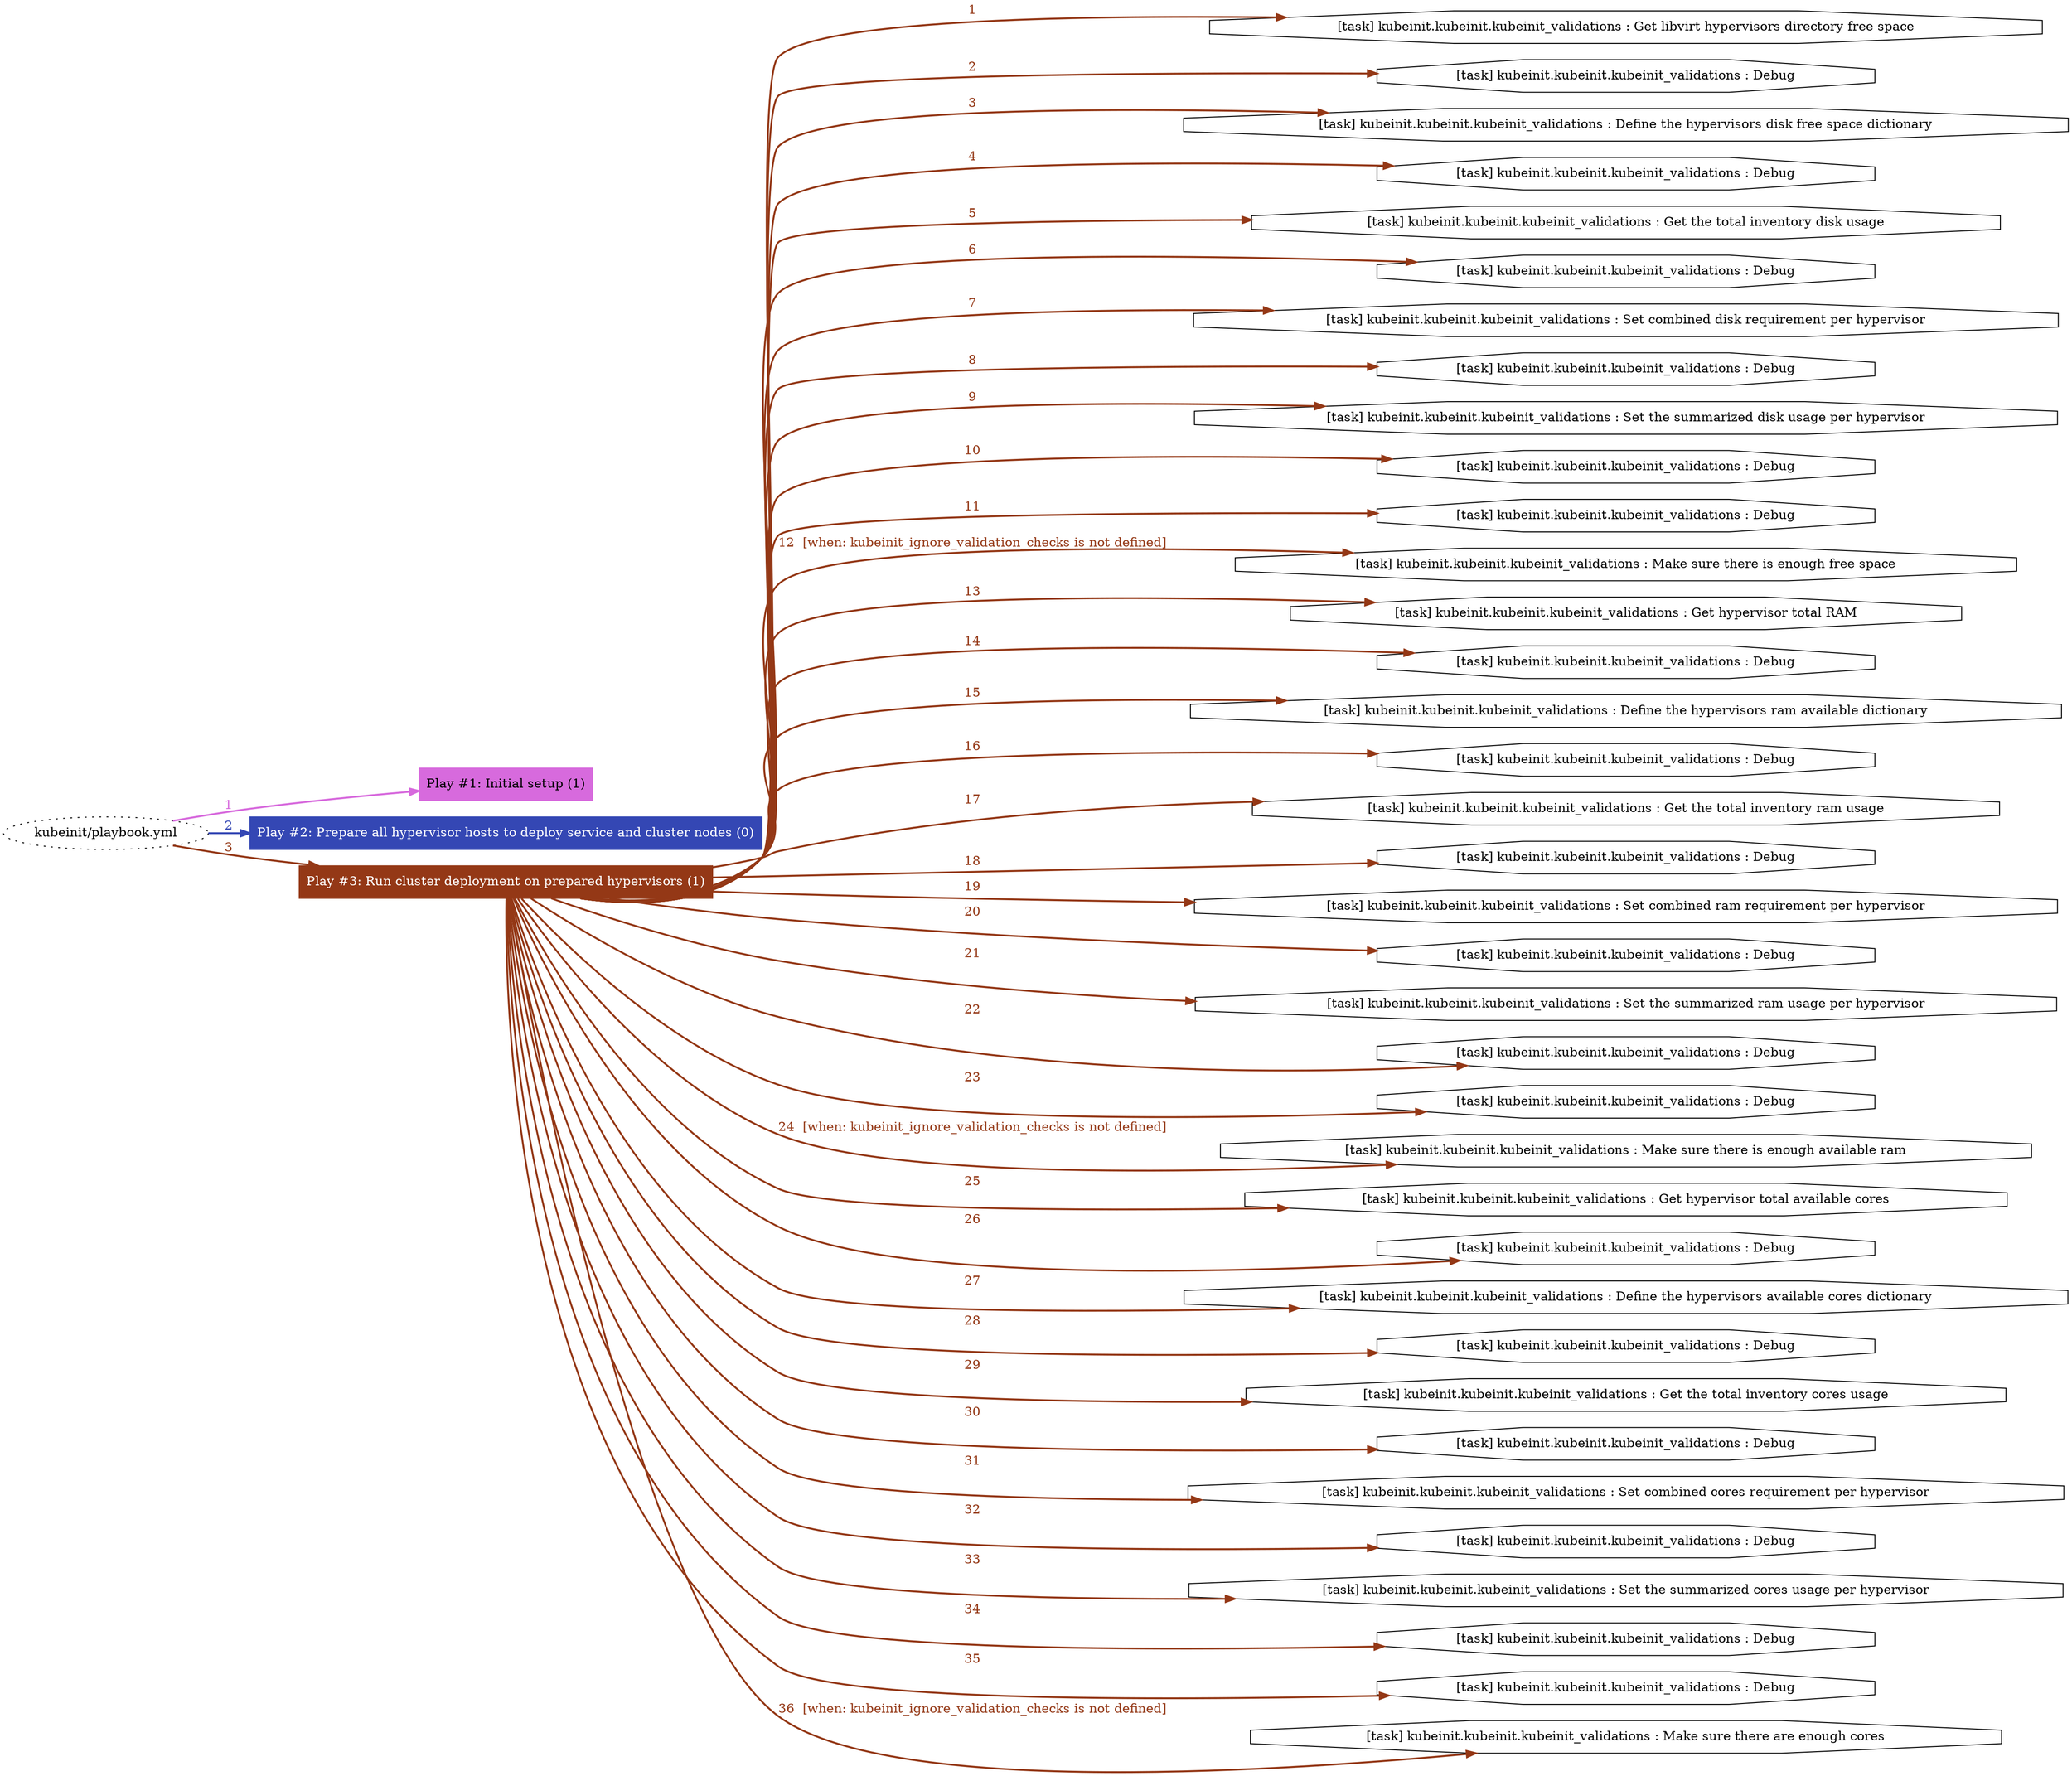 digraph "kubeinit/playbook.yml "{
	graph [concentrate=true ordering=in rankdir=LR ratio=fill]
	edge [esep=5 sep=10]
	"kubeinit/playbook.yml" [id=root_node style=dotted]
	subgraph "Play #1: Initial setup (1) "{
		"Play #1: Initial setup (1)" [color="#d76add" fontcolor="#000000" id="play_7b5ac82f-08ba-44b0-97d5-edac61b4e795" shape=box style=filled tooltip=localhost]
		"kubeinit/playbook.yml" -> "Play #1: Initial setup (1)" [label=1 color="#d76add" fontcolor="#d76add" id="edge_0a553367-8ad8-4dcd-8440-10de469f28b7" style=bold]
	}
	subgraph "Play #2: Prepare all hypervisor hosts to deploy service and cluster nodes (0) "{
		"Play #2: Prepare all hypervisor hosts to deploy service and cluster nodes (0)" [color="#3447b4" fontcolor="#ffffff" id="play_2a18c2a9-4d50-4fa5-85dc-ec9e399edc61" shape=box style=filled tooltip=""]
		"kubeinit/playbook.yml" -> "Play #2: Prepare all hypervisor hosts to deploy service and cluster nodes (0)" [label=2 color="#3447b4" fontcolor="#3447b4" id="edge_ac280cd5-5666-4aab-b6a2-edfaf43d6382" style=bold]
	}
	subgraph "Play #3: Run cluster deployment on prepared hypervisors (1) "{
		"Play #3: Run cluster deployment on prepared hypervisors (1)" [color="#943816" fontcolor="#ffffff" id="play_96db0574-81d0-4570-815f-02400b83f87d" shape=box style=filled tooltip=localhost]
		"kubeinit/playbook.yml" -> "Play #3: Run cluster deployment on prepared hypervisors (1)" [label=3 color="#943816" fontcolor="#943816" id="edge_256357cc-0b75-4f76-ac57-a126da3c96bc" style=bold]
		"task_f3b1af2c-e71d-4f74-a05f-14e8290e6075" [label="[task] kubeinit.kubeinit.kubeinit_validations : Get libvirt hypervisors directory free space" id="task_f3b1af2c-e71d-4f74-a05f-14e8290e6075" shape=octagon tooltip="[task] kubeinit.kubeinit.kubeinit_validations : Get libvirt hypervisors directory free space"]
		"Play #3: Run cluster deployment on prepared hypervisors (1)" -> "task_f3b1af2c-e71d-4f74-a05f-14e8290e6075" [label=1 color="#943816" fontcolor="#943816" id="edge_23de041b-f66e-45a3-8f11-a5945c3b87e3" style=bold]
		"task_9af65770-b5f5-4116-9266-e0eb52109ad5" [label="[task] kubeinit.kubeinit.kubeinit_validations : Debug" id="task_9af65770-b5f5-4116-9266-e0eb52109ad5" shape=octagon tooltip="[task] kubeinit.kubeinit.kubeinit_validations : Debug"]
		"Play #3: Run cluster deployment on prepared hypervisors (1)" -> "task_9af65770-b5f5-4116-9266-e0eb52109ad5" [label=2 color="#943816" fontcolor="#943816" id="edge_599714ab-42a1-4dc8-8ee8-55a596b3491f" style=bold]
		"task_353b13b7-dc9a-4a55-b0df-120374cb282f" [label="[task] kubeinit.kubeinit.kubeinit_validations : Define the hypervisors disk free space dictionary" id="task_353b13b7-dc9a-4a55-b0df-120374cb282f" shape=octagon tooltip="[task] kubeinit.kubeinit.kubeinit_validations : Define the hypervisors disk free space dictionary"]
		"Play #3: Run cluster deployment on prepared hypervisors (1)" -> "task_353b13b7-dc9a-4a55-b0df-120374cb282f" [label=3 color="#943816" fontcolor="#943816" id="edge_ebab8b46-20c9-4d3c-ab26-2045af7c1eb5" style=bold]
		"task_4dee0430-1ae8-4601-b387-338aa10e41d3" [label="[task] kubeinit.kubeinit.kubeinit_validations : Debug" id="task_4dee0430-1ae8-4601-b387-338aa10e41d3" shape=octagon tooltip="[task] kubeinit.kubeinit.kubeinit_validations : Debug"]
		"Play #3: Run cluster deployment on prepared hypervisors (1)" -> "task_4dee0430-1ae8-4601-b387-338aa10e41d3" [label=4 color="#943816" fontcolor="#943816" id="edge_f800cc9b-6aa7-472d-8ee8-51ac59e40fc7" style=bold]
		"task_901fb22d-7a6a-402f-a7ac-7a3445b9fcb3" [label="[task] kubeinit.kubeinit.kubeinit_validations : Get the total inventory disk usage" id="task_901fb22d-7a6a-402f-a7ac-7a3445b9fcb3" shape=octagon tooltip="[task] kubeinit.kubeinit.kubeinit_validations : Get the total inventory disk usage"]
		"Play #3: Run cluster deployment on prepared hypervisors (1)" -> "task_901fb22d-7a6a-402f-a7ac-7a3445b9fcb3" [label=5 color="#943816" fontcolor="#943816" id="edge_bae8f7a9-2705-42c6-9f69-6515343b4903" style=bold]
		"task_416a192e-e275-452c-9338-479b3612e521" [label="[task] kubeinit.kubeinit.kubeinit_validations : Debug" id="task_416a192e-e275-452c-9338-479b3612e521" shape=octagon tooltip="[task] kubeinit.kubeinit.kubeinit_validations : Debug"]
		"Play #3: Run cluster deployment on prepared hypervisors (1)" -> "task_416a192e-e275-452c-9338-479b3612e521" [label=6 color="#943816" fontcolor="#943816" id="edge_40cd316f-cc7a-4a27-971e-126ab6cac615" style=bold]
		"task_55f54f84-c8d8-4472-a725-0a37bfcd2653" [label="[task] kubeinit.kubeinit.kubeinit_validations : Set combined disk requirement per hypervisor" id="task_55f54f84-c8d8-4472-a725-0a37bfcd2653" shape=octagon tooltip="[task] kubeinit.kubeinit.kubeinit_validations : Set combined disk requirement per hypervisor"]
		"Play #3: Run cluster deployment on prepared hypervisors (1)" -> "task_55f54f84-c8d8-4472-a725-0a37bfcd2653" [label=7 color="#943816" fontcolor="#943816" id="edge_74ada144-35a0-4f76-9200-24022b443e33" style=bold]
		"task_f2036601-b434-4a5f-a7b0-79791c7671d7" [label="[task] kubeinit.kubeinit.kubeinit_validations : Debug" id="task_f2036601-b434-4a5f-a7b0-79791c7671d7" shape=octagon tooltip="[task] kubeinit.kubeinit.kubeinit_validations : Debug"]
		"Play #3: Run cluster deployment on prepared hypervisors (1)" -> "task_f2036601-b434-4a5f-a7b0-79791c7671d7" [label=8 color="#943816" fontcolor="#943816" id="edge_fdfd58bb-33c5-471a-80b8-240e79f1f38a" style=bold]
		"task_d7b3edd9-88c6-498c-a03e-606421a37862" [label="[task] kubeinit.kubeinit.kubeinit_validations : Set the summarized disk usage per hypervisor" id="task_d7b3edd9-88c6-498c-a03e-606421a37862" shape=octagon tooltip="[task] kubeinit.kubeinit.kubeinit_validations : Set the summarized disk usage per hypervisor"]
		"Play #3: Run cluster deployment on prepared hypervisors (1)" -> "task_d7b3edd9-88c6-498c-a03e-606421a37862" [label=9 color="#943816" fontcolor="#943816" id="edge_6e5d4110-81f4-4d46-9e28-21605c08e8f8" style=bold]
		"task_c66b6701-aa57-4601-ad47-85983e2b021d" [label="[task] kubeinit.kubeinit.kubeinit_validations : Debug" id="task_c66b6701-aa57-4601-ad47-85983e2b021d" shape=octagon tooltip="[task] kubeinit.kubeinit.kubeinit_validations : Debug"]
		"Play #3: Run cluster deployment on prepared hypervisors (1)" -> "task_c66b6701-aa57-4601-ad47-85983e2b021d" [label=10 color="#943816" fontcolor="#943816" id="edge_f97906c4-b276-4517-a0c5-5c55602c6957" style=bold]
		"task_6f359b29-7dcb-4dd4-9f14-c2980c8f9045" [label="[task] kubeinit.kubeinit.kubeinit_validations : Debug" id="task_6f359b29-7dcb-4dd4-9f14-c2980c8f9045" shape=octagon tooltip="[task] kubeinit.kubeinit.kubeinit_validations : Debug"]
		"Play #3: Run cluster deployment on prepared hypervisors (1)" -> "task_6f359b29-7dcb-4dd4-9f14-c2980c8f9045" [label=11 color="#943816" fontcolor="#943816" id="edge_edd0cc8d-6f4b-408a-a79d-f8293fbe01a3" style=bold]
		"task_eaa58edc-6641-455d-848a-1085d3e9bff3" [label="[task] kubeinit.kubeinit.kubeinit_validations : Make sure there is enough free space" id="task_eaa58edc-6641-455d-848a-1085d3e9bff3" shape=octagon tooltip="[task] kubeinit.kubeinit.kubeinit_validations : Make sure there is enough free space"]
		"Play #3: Run cluster deployment on prepared hypervisors (1)" -> "task_eaa58edc-6641-455d-848a-1085d3e9bff3" [label="12  [when: kubeinit_ignore_validation_checks is not defined]" color="#943816" fontcolor="#943816" id="edge_9fd7b35c-f35d-405c-8a13-0472472cc6f9" style=bold]
		"task_a69eb661-7d46-457c-86d7-6adde0c16b5d" [label="[task] kubeinit.kubeinit.kubeinit_validations : Get hypervisor total RAM" id="task_a69eb661-7d46-457c-86d7-6adde0c16b5d" shape=octagon tooltip="[task] kubeinit.kubeinit.kubeinit_validations : Get hypervisor total RAM"]
		"Play #3: Run cluster deployment on prepared hypervisors (1)" -> "task_a69eb661-7d46-457c-86d7-6adde0c16b5d" [label=13 color="#943816" fontcolor="#943816" id="edge_4f6c38f0-0024-4a19-8313-636f791a1d67" style=bold]
		"task_768f69fa-77df-4f24-b86b-e45cb751f98a" [label="[task] kubeinit.kubeinit.kubeinit_validations : Debug" id="task_768f69fa-77df-4f24-b86b-e45cb751f98a" shape=octagon tooltip="[task] kubeinit.kubeinit.kubeinit_validations : Debug"]
		"Play #3: Run cluster deployment on prepared hypervisors (1)" -> "task_768f69fa-77df-4f24-b86b-e45cb751f98a" [label=14 color="#943816" fontcolor="#943816" id="edge_06252964-c28f-44f0-bc7f-10a7936b2075" style=bold]
		"task_90954caf-1fbd-48a0-a6ef-0ad14676e080" [label="[task] kubeinit.kubeinit.kubeinit_validations : Define the hypervisors ram available dictionary" id="task_90954caf-1fbd-48a0-a6ef-0ad14676e080" shape=octagon tooltip="[task] kubeinit.kubeinit.kubeinit_validations : Define the hypervisors ram available dictionary"]
		"Play #3: Run cluster deployment on prepared hypervisors (1)" -> "task_90954caf-1fbd-48a0-a6ef-0ad14676e080" [label=15 color="#943816" fontcolor="#943816" id="edge_62928051-fb29-4638-ad22-b796f8c1dbc0" style=bold]
		"task_ca6bbaf1-1aee-4aa4-909c-b1da0d0f1c83" [label="[task] kubeinit.kubeinit.kubeinit_validations : Debug" id="task_ca6bbaf1-1aee-4aa4-909c-b1da0d0f1c83" shape=octagon tooltip="[task] kubeinit.kubeinit.kubeinit_validations : Debug"]
		"Play #3: Run cluster deployment on prepared hypervisors (1)" -> "task_ca6bbaf1-1aee-4aa4-909c-b1da0d0f1c83" [label=16 color="#943816" fontcolor="#943816" id="edge_87747c13-1f53-4ff1-9d18-dafbba3ba90a" style=bold]
		"task_a107eb56-0292-40f6-a230-ec8b7aa4e8bc" [label="[task] kubeinit.kubeinit.kubeinit_validations : Get the total inventory ram usage" id="task_a107eb56-0292-40f6-a230-ec8b7aa4e8bc" shape=octagon tooltip="[task] kubeinit.kubeinit.kubeinit_validations : Get the total inventory ram usage"]
		"Play #3: Run cluster deployment on prepared hypervisors (1)" -> "task_a107eb56-0292-40f6-a230-ec8b7aa4e8bc" [label=17 color="#943816" fontcolor="#943816" id="edge_6885adca-bc82-4604-939f-dfe066e04513" style=bold]
		"task_f06e7885-78f2-421b-8742-ffcda790d3f1" [label="[task] kubeinit.kubeinit.kubeinit_validations : Debug" id="task_f06e7885-78f2-421b-8742-ffcda790d3f1" shape=octagon tooltip="[task] kubeinit.kubeinit.kubeinit_validations : Debug"]
		"Play #3: Run cluster deployment on prepared hypervisors (1)" -> "task_f06e7885-78f2-421b-8742-ffcda790d3f1" [label=18 color="#943816" fontcolor="#943816" id="edge_c81c2e98-490f-4feb-8ad6-d88da4b87546" style=bold]
		"task_5f6db340-e151-4547-98c0-e33517e2883d" [label="[task] kubeinit.kubeinit.kubeinit_validations : Set combined ram requirement per hypervisor" id="task_5f6db340-e151-4547-98c0-e33517e2883d" shape=octagon tooltip="[task] kubeinit.kubeinit.kubeinit_validations : Set combined ram requirement per hypervisor"]
		"Play #3: Run cluster deployment on prepared hypervisors (1)" -> "task_5f6db340-e151-4547-98c0-e33517e2883d" [label=19 color="#943816" fontcolor="#943816" id="edge_b78b6e06-5049-44f9-8b7a-7cfe45fe4865" style=bold]
		"task_316e857f-e206-44d8-b6ad-67a3d380723a" [label="[task] kubeinit.kubeinit.kubeinit_validations : Debug" id="task_316e857f-e206-44d8-b6ad-67a3d380723a" shape=octagon tooltip="[task] kubeinit.kubeinit.kubeinit_validations : Debug"]
		"Play #3: Run cluster deployment on prepared hypervisors (1)" -> "task_316e857f-e206-44d8-b6ad-67a3d380723a" [label=20 color="#943816" fontcolor="#943816" id="edge_e1e84aaf-4026-460a-b38b-438d921cff70" style=bold]
		"task_d82f6716-3582-4701-8cdc-5cf4f1adb58e" [label="[task] kubeinit.kubeinit.kubeinit_validations : Set the summarized ram usage per hypervisor" id="task_d82f6716-3582-4701-8cdc-5cf4f1adb58e" shape=octagon tooltip="[task] kubeinit.kubeinit.kubeinit_validations : Set the summarized ram usage per hypervisor"]
		"Play #3: Run cluster deployment on prepared hypervisors (1)" -> "task_d82f6716-3582-4701-8cdc-5cf4f1adb58e" [label=21 color="#943816" fontcolor="#943816" id="edge_13aedc86-5ac4-42ff-94b6-0c0c6e4ff192" style=bold]
		"task_2ed88e95-bddb-4880-80b4-d7f766435222" [label="[task] kubeinit.kubeinit.kubeinit_validations : Debug" id="task_2ed88e95-bddb-4880-80b4-d7f766435222" shape=octagon tooltip="[task] kubeinit.kubeinit.kubeinit_validations : Debug"]
		"Play #3: Run cluster deployment on prepared hypervisors (1)" -> "task_2ed88e95-bddb-4880-80b4-d7f766435222" [label=22 color="#943816" fontcolor="#943816" id="edge_b76d8e57-ef1e-4d53-8319-b2d128bcc106" style=bold]
		"task_d8435d4b-a767-4885-af3e-430150142b08" [label="[task] kubeinit.kubeinit.kubeinit_validations : Debug" id="task_d8435d4b-a767-4885-af3e-430150142b08" shape=octagon tooltip="[task] kubeinit.kubeinit.kubeinit_validations : Debug"]
		"Play #3: Run cluster deployment on prepared hypervisors (1)" -> "task_d8435d4b-a767-4885-af3e-430150142b08" [label=23 color="#943816" fontcolor="#943816" id="edge_425c6a41-6058-499e-997d-3b9e1ec378e4" style=bold]
		"task_71f1acdf-024d-4015-95b8-3cc6ae37d156" [label="[task] kubeinit.kubeinit.kubeinit_validations : Make sure there is enough available ram" id="task_71f1acdf-024d-4015-95b8-3cc6ae37d156" shape=octagon tooltip="[task] kubeinit.kubeinit.kubeinit_validations : Make sure there is enough available ram"]
		"Play #3: Run cluster deployment on prepared hypervisors (1)" -> "task_71f1acdf-024d-4015-95b8-3cc6ae37d156" [label="24  [when: kubeinit_ignore_validation_checks is not defined]" color="#943816" fontcolor="#943816" id="edge_bf0ceef1-7a72-4d6f-b1ef-1661b685719b" style=bold]
		"task_3f802e05-53e8-4660-acbb-2765b1e7cc98" [label="[task] kubeinit.kubeinit.kubeinit_validations : Get hypervisor total available cores" id="task_3f802e05-53e8-4660-acbb-2765b1e7cc98" shape=octagon tooltip="[task] kubeinit.kubeinit.kubeinit_validations : Get hypervisor total available cores"]
		"Play #3: Run cluster deployment on prepared hypervisors (1)" -> "task_3f802e05-53e8-4660-acbb-2765b1e7cc98" [label=25 color="#943816" fontcolor="#943816" id="edge_a083d36a-d784-4c9f-82fb-9ac0cd101462" style=bold]
		"task_7804ccea-09fb-44d1-86c7-d53f22ae19d0" [label="[task] kubeinit.kubeinit.kubeinit_validations : Debug" id="task_7804ccea-09fb-44d1-86c7-d53f22ae19d0" shape=octagon tooltip="[task] kubeinit.kubeinit.kubeinit_validations : Debug"]
		"Play #3: Run cluster deployment on prepared hypervisors (1)" -> "task_7804ccea-09fb-44d1-86c7-d53f22ae19d0" [label=26 color="#943816" fontcolor="#943816" id="edge_dd29bc4a-cd67-47d5-a31b-96230810fd7a" style=bold]
		"task_36edbef4-0fbb-48bd-a9c4-a885583279f9" [label="[task] kubeinit.kubeinit.kubeinit_validations : Define the hypervisors available cores dictionary" id="task_36edbef4-0fbb-48bd-a9c4-a885583279f9" shape=octagon tooltip="[task] kubeinit.kubeinit.kubeinit_validations : Define the hypervisors available cores dictionary"]
		"Play #3: Run cluster deployment on prepared hypervisors (1)" -> "task_36edbef4-0fbb-48bd-a9c4-a885583279f9" [label=27 color="#943816" fontcolor="#943816" id="edge_c9a2e0af-cdc9-4236-b98a-bdd3fea1d400" style=bold]
		"task_0e140401-f9b9-44e3-810f-4dc45b69b6ec" [label="[task] kubeinit.kubeinit.kubeinit_validations : Debug" id="task_0e140401-f9b9-44e3-810f-4dc45b69b6ec" shape=octagon tooltip="[task] kubeinit.kubeinit.kubeinit_validations : Debug"]
		"Play #3: Run cluster deployment on prepared hypervisors (1)" -> "task_0e140401-f9b9-44e3-810f-4dc45b69b6ec" [label=28 color="#943816" fontcolor="#943816" id="edge_10d54ca2-ee95-4839-9564-8c7800184e80" style=bold]
		"task_4edd7cb1-5f89-4cb4-a7cb-84d25dc9520e" [label="[task] kubeinit.kubeinit.kubeinit_validations : Get the total inventory cores usage" id="task_4edd7cb1-5f89-4cb4-a7cb-84d25dc9520e" shape=octagon tooltip="[task] kubeinit.kubeinit.kubeinit_validations : Get the total inventory cores usage"]
		"Play #3: Run cluster deployment on prepared hypervisors (1)" -> "task_4edd7cb1-5f89-4cb4-a7cb-84d25dc9520e" [label=29 color="#943816" fontcolor="#943816" id="edge_bb222104-3b04-4a4a-af47-b5a4d67865ba" style=bold]
		"task_2d89d37d-cdc4-4eb6-b067-7da84c928ccb" [label="[task] kubeinit.kubeinit.kubeinit_validations : Debug" id="task_2d89d37d-cdc4-4eb6-b067-7da84c928ccb" shape=octagon tooltip="[task] kubeinit.kubeinit.kubeinit_validations : Debug"]
		"Play #3: Run cluster deployment on prepared hypervisors (1)" -> "task_2d89d37d-cdc4-4eb6-b067-7da84c928ccb" [label=30 color="#943816" fontcolor="#943816" id="edge_14cbfe85-fd7c-4cb7-818a-2f2f83723370" style=bold]
		"task_22a6623c-f348-4899-80f6-8545f029da3c" [label="[task] kubeinit.kubeinit.kubeinit_validations : Set combined cores requirement per hypervisor" id="task_22a6623c-f348-4899-80f6-8545f029da3c" shape=octagon tooltip="[task] kubeinit.kubeinit.kubeinit_validations : Set combined cores requirement per hypervisor"]
		"Play #3: Run cluster deployment on prepared hypervisors (1)" -> "task_22a6623c-f348-4899-80f6-8545f029da3c" [label=31 color="#943816" fontcolor="#943816" id="edge_a0a19076-7e38-43a8-9156-d0c9d349f830" style=bold]
		"task_76068263-7829-4572-9eaa-87f4d61b0e4d" [label="[task] kubeinit.kubeinit.kubeinit_validations : Debug" id="task_76068263-7829-4572-9eaa-87f4d61b0e4d" shape=octagon tooltip="[task] kubeinit.kubeinit.kubeinit_validations : Debug"]
		"Play #3: Run cluster deployment on prepared hypervisors (1)" -> "task_76068263-7829-4572-9eaa-87f4d61b0e4d" [label=32 color="#943816" fontcolor="#943816" id="edge_309e7b60-8061-421e-afb5-23580107fed7" style=bold]
		"task_c3d0e8d4-77f2-4c8a-a24f-db43f1b89aa9" [label="[task] kubeinit.kubeinit.kubeinit_validations : Set the summarized cores usage per hypervisor" id="task_c3d0e8d4-77f2-4c8a-a24f-db43f1b89aa9" shape=octagon tooltip="[task] kubeinit.kubeinit.kubeinit_validations : Set the summarized cores usage per hypervisor"]
		"Play #3: Run cluster deployment on prepared hypervisors (1)" -> "task_c3d0e8d4-77f2-4c8a-a24f-db43f1b89aa9" [label=33 color="#943816" fontcolor="#943816" id="edge_1faf274c-5d02-4d5f-a0b3-1ff618682a03" style=bold]
		"task_bc1758fe-1e20-46c7-8ffe-552841343ffc" [label="[task] kubeinit.kubeinit.kubeinit_validations : Debug" id="task_bc1758fe-1e20-46c7-8ffe-552841343ffc" shape=octagon tooltip="[task] kubeinit.kubeinit.kubeinit_validations : Debug"]
		"Play #3: Run cluster deployment on prepared hypervisors (1)" -> "task_bc1758fe-1e20-46c7-8ffe-552841343ffc" [label=34 color="#943816" fontcolor="#943816" id="edge_00928b2e-bbaa-4a93-85c3-5694df0a085b" style=bold]
		"task_ce45cb20-390e-4fa8-9424-75090e64f80e" [label="[task] kubeinit.kubeinit.kubeinit_validations : Debug" id="task_ce45cb20-390e-4fa8-9424-75090e64f80e" shape=octagon tooltip="[task] kubeinit.kubeinit.kubeinit_validations : Debug"]
		"Play #3: Run cluster deployment on prepared hypervisors (1)" -> "task_ce45cb20-390e-4fa8-9424-75090e64f80e" [label=35 color="#943816" fontcolor="#943816" id="edge_92172319-a68a-40cb-a96d-e0460808d865" style=bold]
		"task_d1b89133-1d12-430c-b397-4a91f048a3d8" [label="[task] kubeinit.kubeinit.kubeinit_validations : Make sure there are enough cores" id="task_d1b89133-1d12-430c-b397-4a91f048a3d8" shape=octagon tooltip="[task] kubeinit.kubeinit.kubeinit_validations : Make sure there are enough cores"]
		"Play #3: Run cluster deployment on prepared hypervisors (1)" -> "task_d1b89133-1d12-430c-b397-4a91f048a3d8" [label="36  [when: kubeinit_ignore_validation_checks is not defined]" color="#943816" fontcolor="#943816" id="edge_3bb89c00-f286-47cf-ad79-1c45b7a48ea0" style=bold]
	}
}
